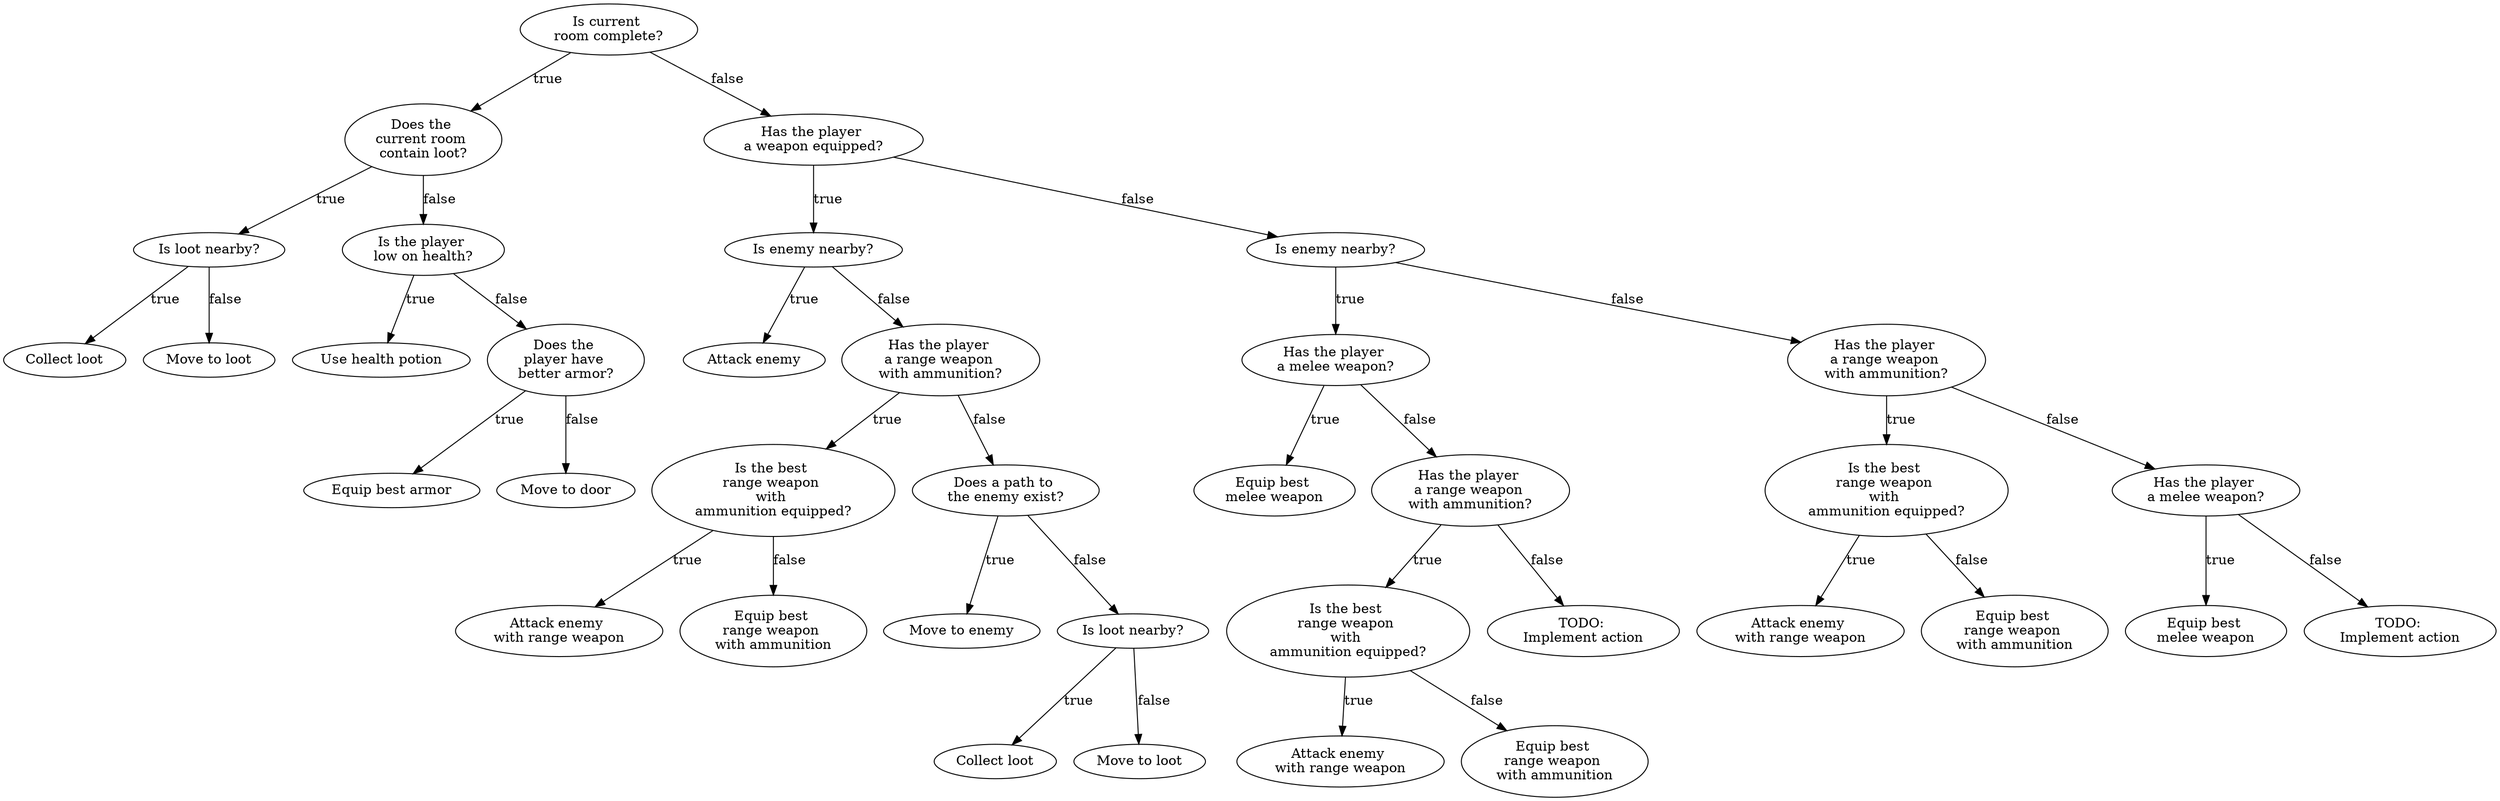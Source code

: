 digraph DecisionTree {
  node0 [label="Is current 
room complete?"];
  node1 [label="Does the 
current room 
contain loot?"];
  node2 [label="Is loot nearby?"];
  node3 [label="Collect loot"];
  node2 -> node3 [label="true"];
  node4 [label="Move to loot"];
  node2 -> node4 [label="false"];
  node1 -> node2 [label="true"];
  node5 [label="Is the player 
low on health?"];
  node6 [label="Use health potion"];
  node5 -> node6 [label="true"];
  node7 [label="Does the 
player have 
better armor?"];
  node8 [label="Equip best armor"];
  node7 -> node8 [label="true"];
  node9 [label="Move to door"];
  node7 -> node9 [label="false"];
  node5 -> node7 [label="false"];
  node1 -> node5 [label="false"];
  node0 -> node1 [label="true"];
  node10 [label="Has the player 
a weapon equipped?"];
  node11 [label="Is enemy nearby?"];
  node12 [label="Attack enemy"];
  node11 -> node12 [label="true"];
  node13 [label="Has the player 
a range weapon 
with ammunition?"];
  node14 [label="Is the best 
range weapon 
with 
ammunition equipped?"];
  node15 [label="Attack enemy 
with range weapon"];
  node14 -> node15 [label="true"];
  node16 [label="Equip best 
range weapon 
with ammunition"];
  node14 -> node16 [label="false"];
  node13 -> node14 [label="true"];
  node17 [label="Does a path to 
the enemy exist?"];
  node18 [label="Move to enemy"];
  node17 -> node18 [label="true"];
  node19 [label="Is loot nearby?"];
  node20 [label="Collect loot"];
  node19 -> node20 [label="true"];
  node21 [label="Move to loot"];
  node19 -> node21 [label="false"];
  node17 -> node19 [label="false"];
  node13 -> node17 [label="false"];
  node11 -> node13 [label="false"];
  node10 -> node11 [label="true"];
  node22 [label="Is enemy nearby?"];
  node23 [label="Has the player 
a melee weapon?"];
  node24 [label="Equip best 
melee weapon"];
  node23 -> node24 [label="true"];
  node25 [label="Has the player 
a range weapon 
with ammunition?"];
  node26 [label="Is the best 
range weapon 
with 
ammunition equipped?"];
  node27 [label="Attack enemy 
with range weapon"];
  node26 -> node27 [label="true"];
  node28 [label="Equip best 
range weapon 
with ammunition"];
  node26 -> node28 [label="false"];
  node25 -> node26 [label="true"];
  node29 [label="TODO: 
Implement action"];
  node25 -> node29 [label="false"];
  node23 -> node25 [label="false"];
  node22 -> node23 [label="true"];
  node30 [label="Has the player 
a range weapon 
with ammunition?"];
  node31 [label="Is the best 
range weapon 
with 
ammunition equipped?"];
  node32 [label="Attack enemy 
with range weapon"];
  node31 -> node32 [label="true"];
  node33 [label="Equip best 
range weapon 
with ammunition"];
  node31 -> node33 [label="false"];
  node30 -> node31 [label="true"];
  node34 [label="Has the player 
a melee weapon?"];
  node35 [label="Equip best 
melee weapon"];
  node34 -> node35 [label="true"];
  node36 [label="TODO: 
Implement action"];
  node34 -> node36 [label="false"];
  node30 -> node34 [label="false"];
  node22 -> node30 [label="false"];
  node10 -> node22 [label="false"];
  node0 -> node10 [label="false"];
}
